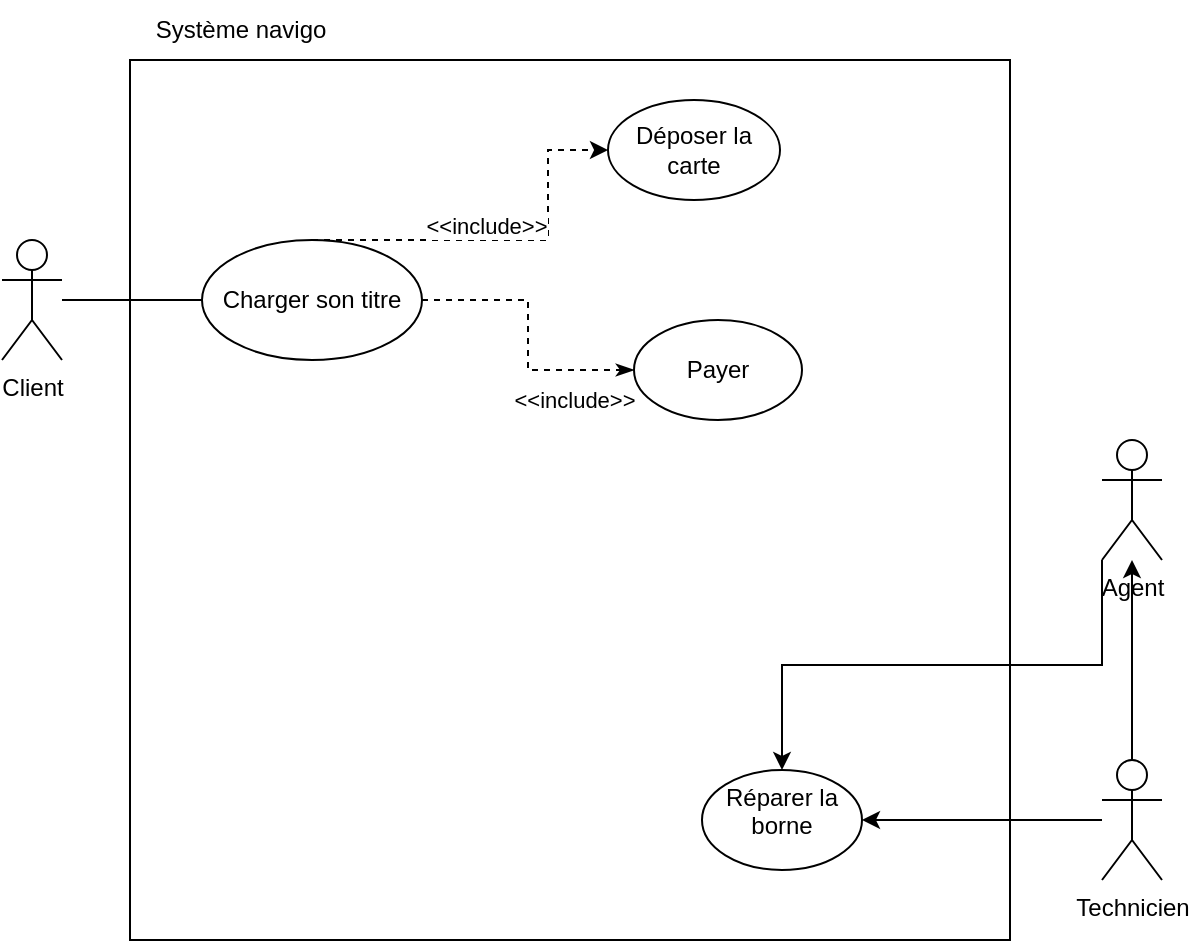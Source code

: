 <mxfile version="26.2.9">
  <diagram name="Page-1" id="JAFXx54ajzDvTjLz6YRm">
    <mxGraphModel dx="657" dy="460" grid="1" gridSize="10" guides="1" tooltips="1" connect="1" arrows="1" fold="1" page="1" pageScale="1" pageWidth="827" pageHeight="1169" background="none" math="0" shadow="0">
      <root>
        <mxCell id="0" />
        <mxCell id="1" parent="0" />
        <mxCell id="NTgLdrQ9WvrM5l0-FGHn-1" value="" style="whiteSpace=wrap;html=1;aspect=fixed;gradientColor=none;" vertex="1" parent="1">
          <mxGeometry x="194" y="40" width="440" height="440" as="geometry" />
        </mxCell>
        <mxCell id="NTgLdrQ9WvrM5l0-FGHn-4" value="" style="edgeStyle=orthogonalEdgeStyle;rounded=0;orthogonalLoop=1;jettySize=auto;html=1;startArrow=none;startFill=0;endArrow=none;" edge="1" parent="1" source="NTgLdrQ9WvrM5l0-FGHn-2" target="NTgLdrQ9WvrM5l0-FGHn-3">
          <mxGeometry relative="1" as="geometry" />
        </mxCell>
        <mxCell id="NTgLdrQ9WvrM5l0-FGHn-2" value="Client&lt;div&gt;&lt;br&gt;&lt;/div&gt;" style="shape=umlActor;verticalLabelPosition=bottom;verticalAlign=top;html=1;outlineConnect=0;" vertex="1" parent="1">
          <mxGeometry x="130" y="130" width="30" height="60" as="geometry" />
        </mxCell>
        <mxCell id="NTgLdrQ9WvrM5l0-FGHn-10" value="" style="edgeStyle=orthogonalEdgeStyle;rounded=0;orthogonalLoop=1;jettySize=auto;html=1;dashed=1;endArrow=classic;endFill=1;" edge="1" parent="1" source="NTgLdrQ9WvrM5l0-FGHn-3" target="NTgLdrQ9WvrM5l0-FGHn-6">
          <mxGeometry relative="1" as="geometry">
            <Array as="points">
              <mxPoint x="403" y="130" />
            </Array>
          </mxGeometry>
        </mxCell>
        <mxCell id="NTgLdrQ9WvrM5l0-FGHn-11" value="&amp;lt;&amp;lt;include&amp;gt;&amp;gt;" style="edgeLabel;html=1;align=center;verticalAlign=middle;resizable=0;points=[];" vertex="1" connectable="0" parent="NTgLdrQ9WvrM5l0-FGHn-10">
          <mxGeometry x="0.223" y="3" relative="1" as="geometry">
            <mxPoint x="-28" y="-7" as="offset" />
          </mxGeometry>
        </mxCell>
        <mxCell id="NTgLdrQ9WvrM5l0-FGHn-13" value="" style="edgeStyle=orthogonalEdgeStyle;rounded=0;orthogonalLoop=1;jettySize=auto;html=1;dashed=1;endArrow=classicThin;endFill=1;" edge="1" parent="1" source="NTgLdrQ9WvrM5l0-FGHn-3" target="NTgLdrQ9WvrM5l0-FGHn-12">
          <mxGeometry relative="1" as="geometry" />
        </mxCell>
        <mxCell id="NTgLdrQ9WvrM5l0-FGHn-14" value="&amp;lt;&amp;lt;include&amp;gt;&amp;gt;" style="edgeLabel;html=1;align=center;verticalAlign=middle;resizable=0;points=[];" vertex="1" connectable="0" parent="NTgLdrQ9WvrM5l0-FGHn-13">
          <mxGeometry x="-0.455" y="4" relative="1" as="geometry">
            <mxPoint x="37" y="54" as="offset" />
          </mxGeometry>
        </mxCell>
        <mxCell id="NTgLdrQ9WvrM5l0-FGHn-3" value="Charger son titre" style="ellipse;whiteSpace=wrap;html=1;" vertex="1" parent="1">
          <mxGeometry x="230" y="130" width="110" height="60" as="geometry" />
        </mxCell>
        <mxCell id="NTgLdrQ9WvrM5l0-FGHn-6" value="Déposer la carte" style="ellipse;whiteSpace=wrap;html=1;" vertex="1" parent="1">
          <mxGeometry x="433" y="60" width="86" height="50" as="geometry" />
        </mxCell>
        <mxCell id="NTgLdrQ9WvrM5l0-FGHn-12" value="Payer" style="ellipse;whiteSpace=wrap;html=1;" vertex="1" parent="1">
          <mxGeometry x="446" y="170" width="84" height="50" as="geometry" />
        </mxCell>
        <mxCell id="NTgLdrQ9WvrM5l0-FGHn-18" value="" style="edgeStyle=orthogonalEdgeStyle;rounded=0;orthogonalLoop=1;jettySize=auto;html=1;" edge="1" parent="1" source="NTgLdrQ9WvrM5l0-FGHn-15" target="NTgLdrQ9WvrM5l0-FGHn-17">
          <mxGeometry relative="1" as="geometry" />
        </mxCell>
        <mxCell id="NTgLdrQ9WvrM5l0-FGHn-20" value="" style="edgeStyle=orthogonalEdgeStyle;rounded=0;orthogonalLoop=1;jettySize=auto;html=1;" edge="1" parent="1" source="NTgLdrQ9WvrM5l0-FGHn-15" target="NTgLdrQ9WvrM5l0-FGHn-19">
          <mxGeometry relative="1" as="geometry" />
        </mxCell>
        <mxCell id="NTgLdrQ9WvrM5l0-FGHn-15" value="Technicien" style="shape=umlActor;verticalLabelPosition=bottom;verticalAlign=top;html=1;outlineConnect=0;" vertex="1" parent="1">
          <mxGeometry x="680" y="390" width="30" height="60" as="geometry" />
        </mxCell>
        <mxCell id="NTgLdrQ9WvrM5l0-FGHn-17" value="Réparer la borne" style="ellipse;whiteSpace=wrap;html=1;verticalAlign=top;" vertex="1" parent="1">
          <mxGeometry x="480" y="395" width="80" height="50" as="geometry" />
        </mxCell>
        <mxCell id="NTgLdrQ9WvrM5l0-FGHn-24" style="edgeStyle=orthogonalEdgeStyle;rounded=0;orthogonalLoop=1;jettySize=auto;html=1;exitX=0;exitY=1;exitDx=0;exitDy=0;exitPerimeter=0;" edge="1" parent="1" source="NTgLdrQ9WvrM5l0-FGHn-19" target="NTgLdrQ9WvrM5l0-FGHn-17">
          <mxGeometry relative="1" as="geometry" />
        </mxCell>
        <mxCell id="NTgLdrQ9WvrM5l0-FGHn-19" value="Agent" style="shape=umlActor;verticalLabelPosition=bottom;verticalAlign=top;html=1;outlineConnect=0;" vertex="1" parent="1">
          <mxGeometry x="680" y="230" width="30" height="60" as="geometry" />
        </mxCell>
        <mxCell id="NTgLdrQ9WvrM5l0-FGHn-25" value="Système navigo" style="text;html=1;align=center;verticalAlign=middle;resizable=0;points=[];autosize=1;strokeColor=none;fillColor=none;" vertex="1" parent="1">
          <mxGeometry x="194" y="10" width="110" height="30" as="geometry" />
        </mxCell>
      </root>
    </mxGraphModel>
  </diagram>
</mxfile>
